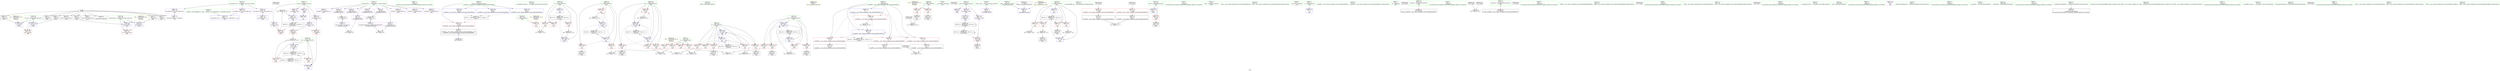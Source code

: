 digraph "SVFG" {
	label="SVFG";

	Node0x560643d50d90 [shape=record,color=grey,label="{NodeID: 0\nNullPtr}"];
	Node0x560643d50d90 -> Node0x560643d6f1f0[style=solid];
	Node0x560643d50d90 -> Node0x560643d6f2f0[style=solid];
	Node0x560643d50d90 -> Node0x560643d6f3c0[style=solid];
	Node0x560643d50d90 -> Node0x560643d6f490[style=solid];
	Node0x560643d50d90 -> Node0x560643d6f560[style=solid];
	Node0x560643d50d90 -> Node0x560643d6f630[style=solid];
	Node0x560643d50d90 -> Node0x560643d6f700[style=solid];
	Node0x560643d50d90 -> Node0x560643d6f7d0[style=solid];
	Node0x560643d50d90 -> Node0x560643d6f8a0[style=solid];
	Node0x560643d50d90 -> Node0x560643d75670[style=solid];
	Node0x560643d9f240 [shape=record,color=black,label="{NodeID: 346\n216 = PHI()\n}"];
	Node0x560643d7cb20 [shape=record,color=grey,label="{NodeID: 263\n196 = Binary(195, 197, )\n}"];
	Node0x560643d7cb20 -> Node0x560643d75ec0[style=solid];
	Node0x560643d76610 [shape=record,color=blue,label="{NodeID: 180\n175\<--281\nehselector.slot\<--\nmain\n}"];
	Node0x560643d76610 -> Node0x560643d74a80[style=dashed];
	Node0x560643d6d860 [shape=record,color=purple,label="{NodeID: 97\n325\<--13\narrayidx54\<--_Z4bacaB5cxx11\nmain\n}"];
	Node0x560643d5d570 [shape=record,color=green,label="{NodeID: 14\n276\<--1\n\<--dummyObj\nCan only get source location for instruction, argument, global var or function.}"];
	Node0x560643d87920 [shape=record,color=black,label="{NodeID: 277\nMR_4V_3 = PHI(MR_4V_5, MR_4V_2, MR_4V_4, )\npts\{97 \}\n}"];
	Node0x560643d87920 -> Node0x560643d6e520[style=dashed];
	Node0x560643d6e450 [shape=record,color=purple,label="{NodeID: 111\n81\<--80\narraydestroy.element\<--arraydestroy.elementPast\n__cxx_global_array_dtor\n}"];
	Node0x560643d6e450 -> Node0x560643d7b680[style=solid];
	Node0x560643d6e450 -> Node0x560643d72810[style=solid];
	Node0x560643d6c950 [shape=record,color=green,label="{NodeID: 28\n67\<--68\n__cxx_global_array_dtor\<--__cxx_global_array_dtor_field_insensitive\n}"];
	Node0x560643d738a0 [shape=record,color=red,label="{NodeID: 125\n212\<--157\n\<--i3\nmain\n}"];
	Node0x560643d738a0 -> Node0x560643d7ce20[style=solid];
	Node0x560643d6d2b0 [shape=record,color=green,label="{NodeID: 42\n161\<--162\nm\<--m_field_insensitive\nmain\n}"];
	Node0x560643d6d2b0 -> Node0x560643d73cb0[style=solid];
	Node0x560643d6d2b0 -> Node0x560643d73d80[style=solid];
	Node0x560643d6d2b0 -> Node0x560643d73e50[style=solid];
	Node0x560643d6d2b0 -> Node0x560643d73f20[style=solid];
	Node0x560643d74400 [shape=record,color=red,label="{NodeID: 139\n258\<--165\n\<--j18\nmain\n}"];
	Node0x560643d74400 -> Node0x560643d701c0[style=solid];
	Node0x560643d6eef0 [shape=record,color=green,label="{NodeID: 56\n342\<--343\nprintf\<--printf_field_insensitive\n}"];
	Node0x560643d90e20 [shape=record,color=yellow,style=double,label="{NodeID: 319\nRETMU(2V_2)\npts\{75 \}\nFun[__cxx_global_array_dtor]}"];
	Node0x560643d74f60 [shape=record,color=red,label="{NodeID: 153\n334\<--179\n\<--j46\nmain\n}"];
	Node0x560643d74f60 -> Node0x560643d7bda0[style=solid];
	Node0x560643d6fb40 [shape=record,color=black,label="{NodeID: 70\n117\<--116\nconv4\<--\n_Z3cekNSt7__cxx1112basic_stringIcSt11char_traitsIcESaIcEEES4_\n}"];
	Node0x560643d75b80 [shape=record,color=blue,label="{NodeID: 167\n96\<--139\nretval\<--\n_Z3cekNSt7__cxx1112basic_stringIcSt11char_traitsIcESaIcEEES4_\n}"];
	Node0x560643d75b80 -> Node0x560643d87920[style=dashed];
	Node0x560643d706a0 [shape=record,color=black,label="{NodeID: 84\n322\<--321\nconv\<--\nmain\n}"];
	Node0x560643d706a0 -> Node0x560643d7c220[style=solid];
	Node0x560643d630c0 [shape=record,color=green,label="{NodeID: 1\n7\<--1\n__dso_handle\<--dummyObj\nGlob }"];
	Node0x560643d9f310 [shape=record,color=black,label="{NodeID: 347\n217 = PHI()\n}"];
	Node0x560643d7cca0 [shape=record,color=grey,label="{NodeID: 264\n222 = cmp(220, 221, )\n}"];
	Node0x560643d766e0 [shape=record,color=blue,label="{NodeID: 181\n173\<--285\nexn.slot\<--\nmain\n}"];
	Node0x560643d766e0 -> Node0x560643d749b0[style=dashed];
	Node0x560643d6d930 [shape=record,color=purple,label="{NodeID: 98\n235\<--16\n\<--aktif\nmain\n}"];
	Node0x560643d5d640 [shape=record,color=green,label="{NodeID: 15\n4\<--6\n_ZStL8__ioinit\<--_ZStL8__ioinit_field_insensitive\nGlob }"];
	Node0x560643d5d640 -> Node0x560643d70910[style=solid];
	Node0x560643d87e20 [shape=record,color=black,label="{NodeID: 278\nMR_6V_2 = PHI(MR_6V_4, MR_6V_1, MR_6V_4, )\npts\{99 \}\n}"];
	Node0x560643d6e520 [shape=record,color=red,label="{NodeID: 112\n141\<--96\n\<--retval\n_Z3cekNSt7__cxx1112basic_stringIcSt11char_traitsIcESaIcEEES4_\n}"];
	Node0x560643d6e520 -> Node0x560643d6fe80[style=solid];
	Node0x560643d6c9e0 [shape=record,color=green,label="{NodeID: 29\n74\<--75\n.addr\<--.addr_field_insensitive\n__cxx_global_array_dtor\n}"];
	Node0x560643d6c9e0 -> Node0x560643d75770[style=solid];
	Node0x560643d8c420 [shape=record,color=black,label="{NodeID: 292\nMR_10V_3 = PHI(MR_10V_4, MR_10V_2, )\npts\{154 \}\n}"];
	Node0x560643d8c420 -> Node0x560643d73490[style=dashed];
	Node0x560643d8c420 -> Node0x560643d73560[style=dashed];
	Node0x560643d8c420 -> Node0x560643d73630[style=dashed];
	Node0x560643d8c420 -> Node0x560643d73700[style=dashed];
	Node0x560643d8c420 -> Node0x560643d75f90[style=dashed];
	Node0x560643d73970 [shape=record,color=red,label="{NodeID: 126\n338\<--157\n\<--i3\nmain\n}"];
	Node0x560643d6d380 [shape=record,color=green,label="{NodeID: 43\n163\<--164\nj\<--j_field_insensitive\nmain\n}"];
	Node0x560643d6d380 -> Node0x560643d73ff0[style=solid];
	Node0x560643d6d380 -> Node0x560643d740c0[style=solid];
	Node0x560643d6d380 -> Node0x560643d74190[style=solid];
	Node0x560643d6d380 -> Node0x560643d76130[style=solid];
	Node0x560643d6d380 -> Node0x560643d76200[style=solid];
	Node0x560643d902c0 [shape=record,color=yellow,style=double,label="{NodeID: 306\n12V_1 = ENCHI(MR_12V_0)\npts\{156 \}\nFun[main]}"];
	Node0x560643d902c0 -> Node0x560643d737d0[style=dashed];
	Node0x560643d744d0 [shape=record,color=red,label="{NodeID: 140\n299\<--165\n\<--j18\nmain\n}"];
	Node0x560643d744d0 -> Node0x560643d7c3a0[style=solid];
	Node0x560643d6eff0 [shape=record,color=green,label="{NodeID: 57\n370\<--371\n__gxx_personality_v0\<--__gxx_personality_v0_field_insensitive\n}"];
	Node0x560643d75030 [shape=record,color=red,label="{NodeID: 154\n195\<--194\n\<--arrayidx\nmain\n}"];
	Node0x560643d75030 -> Node0x560643d7cb20[style=solid];
	Node0x560643d6fc10 [shape=record,color=black,label="{NodeID: 71\n122\<--121\nconv6\<--\n_Z3cekNSt7__cxx1112basic_stringIcSt11char_traitsIcESaIcEEES4_\n}"];
	Node0x560643d6fc10 -> Node0x560643d72690[style=solid];
	Node0x560643d7b0e0 [shape=record,color=black,label="{NodeID: 251\n57 = PHI(55, 58, )\n}"];
	Node0x560643d7b0e0 -> Node0x560643d6e380[style=solid];
	Node0x560643d75c50 [shape=record,color=blue,label="{NodeID: 168\n151\<--11\nretval\<--\nmain\n}"];
	Node0x560643d75c50 -> Node0x560643d733c0[style=dashed];
	Node0x560643d70770 [shape=record,color=black,label="{NodeID: 85\n324\<--323\nidxprom53\<--\nmain\n}"];
	Node0x560643d4fdc0 [shape=record,color=green,label="{NodeID: 2\n11\<--1\n\<--dummyObj\nCan only get source location for instruction, argument, global var or function.}"];
	Node0x560643d9f3e0 [shape=record,color=black,label="{NodeID: 348\n268 = PHI(93, )\n}"];
	Node0x560643d7ce20 [shape=record,color=grey,label="{NodeID: 265\n214 = cmp(212, 213, )\n}"];
	Node0x560643d767b0 [shape=record,color=blue,label="{NodeID: 182\n175\<--287\nehselector.slot\<--\nmain\n}"];
	Node0x560643d767b0 -> Node0x560643d74a80[style=dashed];
	Node0x560643d6da00 [shape=record,color=purple,label="{NodeID: 99\n274\<--16\narrayidx36\<--aktif\nmain\n}"];
	Node0x560643d6da00 -> Node0x560643d76470[style=solid];
	Node0x560643d61f40 [shape=record,color=green,label="{NodeID: 16\n8\<--9\nnyak\<--nyak_field_insensitive\nGlob }"];
	Node0x560643d6e5f0 [shape=record,color=red,label="{NodeID: 113\n111\<--98\n\<--i\n_Z3cekNSt7__cxx1112basic_stringIcSt11char_traitsIcESaIcEEES4_\n}"];
	Node0x560643d6e5f0 -> Node0x560643d6fa70[style=solid];
	Node0x560643d6ca70 [shape=record,color=green,label="{NodeID: 30\n83\<--84\n_ZNSt7__cxx1112basic_stringIcSt11char_traitsIcESaIcEED1Ev\<--_ZNSt7__cxx1112basic_stringIcSt11char_traitsIcESaIcEED1Ev_field_insensitive\n}"];
	Node0x560643d8c920 [shape=record,color=black,label="{NodeID: 293\nMR_36V_3 = PHI(MR_36V_4, MR_36V_2, )\npts\{210000 \}\n}"];
	Node0x560643d8c920 -> Node0x560643d75030[style=dashed];
	Node0x560643d8c920 -> Node0x560643d75100[style=dashed];
	Node0x560643d8c920 -> Node0x560643d752a0[style=dashed];
	Node0x560643d8c920 -> Node0x560643d75ec0[style=dashed];
	Node0x560643d73a40 [shape=record,color=red,label="{NodeID: 127\n345\<--157\n\<--i3\nmain\n}"];
	Node0x560643d73a40 -> Node0x560643d7c520[style=solid];
	Node0x560643d6d450 [shape=record,color=green,label="{NodeID: 44\n165\<--166\nj18\<--j18_field_insensitive\nmain\n}"];
	Node0x560643d6d450 -> Node0x560643d74260[style=solid];
	Node0x560643d6d450 -> Node0x560643d74330[style=solid];
	Node0x560643d6d450 -> Node0x560643d74400[style=solid];
	Node0x560643d6d450 -> Node0x560643d744d0[style=solid];
	Node0x560643d6d450 -> Node0x560643d762d0[style=solid];
	Node0x560643d6d450 -> Node0x560643d76950[style=solid];
	Node0x560643d745a0 [shape=record,color=red,label="{NodeID: 141\n249\<--167\n\<--k\nmain\n}"];
	Node0x560643d745a0 -> Node0x560643d72390[style=solid];
	Node0x560643d6f0f0 [shape=record,color=green,label="{NodeID: 58\n27\<--377\n_GLOBAL__sub_I_AlphaRazra_0_1.cpp\<--_GLOBAL__sub_I_AlphaRazra_0_1.cpp_field_insensitive\n}"];
	Node0x560643d6f0f0 -> Node0x560643d75570[style=solid];
	Node0x560643d75100 [shape=record,color=red,label="{NodeID: 155\n306\<--305\n\<--arrayidx45\nmain\n}"];
	Node0x560643d75100 -> Node0x560643d76a20[style=solid];
	Node0x560643d6fce0 [shape=record,color=black,label="{NodeID: 72\n124\<--123\nconv7\<--\n_Z3cekNSt7__cxx1112basic_stringIcSt11char_traitsIcESaIcEEES4_\n}"];
	Node0x560643d7b680 [shape=record,color=black,label="{NodeID: 252\n80 = PHI(78, 81, )\n}"];
	Node0x560643d7b680 -> Node0x560643d6e450[style=solid];
	Node0x560643d75d20 [shape=record,color=blue,label="{NodeID: 169\n182\<--184\n\<--\nmain\n}"];
	Node0x560643d75d20 -> Node0x560643d8c920[style=dashed];
	Node0x560643d70840 [shape=record,color=black,label="{NodeID: 86\n150\<--349\nmain_ret\<--\nmain\n}"];
	Node0x560643d62d30 [shape=record,color=green,label="{NodeID: 3\n22\<--1\n_ZSt3cin\<--dummyObj\nGlob }"];
	Node0x560643d9f510 [shape=record,color=black,label="{NodeID: 349\n326 = PHI()\n}"];
	Node0x560643d9f510 -> Node0x560643d7c220[style=solid];
	Node0x560643d7cfa0 [shape=record,color=grey,label="{NodeID: 266\n114 = cmp(112, 113, )\n}"];
	Node0x560643d76880 [shape=record,color=blue,label="{NodeID: 183\n167\<--295\nk\<--inc39\nmain\n}"];
	Node0x560643d76880 -> Node0x560643d745a0[style=dashed];
	Node0x560643d76880 -> Node0x560643d74670[style=dashed];
	Node0x560643d76880 -> Node0x560643d74740[style=dashed];
	Node0x560643d76880 -> Node0x560643d74810[style=dashed];
	Node0x560643d76880 -> Node0x560643d748e0[style=dashed];
	Node0x560643d76880 -> Node0x560643d763a0[style=dashed];
	Node0x560643d76880 -> Node0x560643d76880[style=dashed];
	Node0x560643d76880 -> Node0x560643d89720[style=dashed];
	Node0x560643d6dad0 [shape=record,color=purple,label="{NodeID: 100\n316\<--16\narrayidx51\<--aktif\nmain\n}"];
	Node0x560643d6dad0 -> Node0x560643d751d0[style=solid];
	Node0x560643d62010 [shape=record,color=green,label="{NodeID: 17\n10\<--12\nt\<--t_field_insensitive\nGlob }"];
	Node0x560643d62010 -> Node0x560643d75370[style=solid];
	Node0x560643d88820 [shape=record,color=black,label="{NodeID: 280\nMR_14V_3 = PHI(MR_14V_4, MR_14V_2, )\npts\{158 \}\n}"];
	Node0x560643d88820 -> Node0x560643d738a0[style=dashed];
	Node0x560643d88820 -> Node0x560643d73970[style=dashed];
	Node0x560643d88820 -> Node0x560643d73a40[style=dashed];
	Node0x560643d88820 -> Node0x560643d76d60[style=dashed];
	Node0x560643d6e6c0 [shape=record,color=red,label="{NodeID: 114\n116\<--98\n\<--i\n_Z3cekNSt7__cxx1112basic_stringIcSt11char_traitsIcESaIcEEES4_\n}"];
	Node0x560643d6e6c0 -> Node0x560643d6fb40[style=solid];
	Node0x560643d6cb00 [shape=record,color=green,label="{NodeID: 31\n91\<--92\n_Z3cekNSt7__cxx1112basic_stringIcSt11char_traitsIcESaIcEEES4_\<--_Z3cekNSt7__cxx1112basic_stringIcSt11char_traitsIcESaIcEEES4__field_insensitive\n}"];
	Node0x560643d73b10 [shape=record,color=red,label="{NodeID: 128\n303\<--159\n\<--n\nmain\n}"];
	Node0x560643d73b10 -> Node0x560643d70430[style=solid];
	Node0x560643d6d520 [shape=record,color=green,label="{NodeID: 45\n167\<--168\nk\<--k_field_insensitive\nmain\n}"];
	Node0x560643d6d520 -> Node0x560643d745a0[style=solid];
	Node0x560643d6d520 -> Node0x560643d74670[style=solid];
	Node0x560643d6d520 -> Node0x560643d74740[style=solid];
	Node0x560643d6d520 -> Node0x560643d74810[style=solid];
	Node0x560643d6d520 -> Node0x560643d748e0[style=solid];
	Node0x560643d6d520 -> Node0x560643d763a0[style=solid];
	Node0x560643d6d520 -> Node0x560643d76880[style=solid];
	Node0x560643d90480 [shape=record,color=yellow,style=double,label="{NodeID: 308\n16V_1 = ENCHI(MR_16V_0)\npts\{160 \}\nFun[main]}"];
	Node0x560643d90480 -> Node0x560643d73b10[style=dashed];
	Node0x560643d90480 -> Node0x560643d73be0[style=dashed];
	Node0x560643d74670 [shape=record,color=red,label="{NodeID: 142\n253\<--167\n\<--k\nmain\n}"];
	Node0x560643d74670 -> Node0x560643d72b10[style=solid];
	Node0x560643d6f1f0 [shape=record,color=black,label="{NodeID: 59\n2\<--3\ndummyVal\<--dummyVal\n}"];
	Node0x560643d751d0 [shape=record,color=red,label="{NodeID: 156\n317\<--316\n\<--arrayidx51\nmain\n}"];
	Node0x560643d751d0 -> Node0x560643d705d0[style=solid];
	Node0x560643d6fdb0 [shape=record,color=black,label="{NodeID: 73\n127\<--126\nconv9\<--\n_Z3cekNSt7__cxx1112basic_stringIcSt11char_traitsIcESaIcEEES4_\n}"];
	Node0x560643d6fdb0 -> Node0x560643d72690[style=solid];
	Node0x560643d7bc20 [shape=record,color=grey,label="{NodeID: 253\n232 = Binary(231, 135, )\n}"];
	Node0x560643d7bc20 -> Node0x560643d76200[style=solid];
	Node0x560643d75df0 [shape=record,color=blue,label="{NodeID: 170\n153\<--135\ni\<--\nmain\n}"];
	Node0x560643d75df0 -> Node0x560643d8c420[style=dashed];
	Node0x560643d70910 [shape=record,color=purple,label="{NodeID: 87\n36\<--4\n\<--_ZStL8__ioinit\n__cxx_global_var_init\n}"];
	Node0x560643d601d0 [shape=record,color=green,label="{NodeID: 4\n23\<--1\n.str\<--dummyObj\nGlob }"];
	Node0x560643d9f610 [shape=record,color=black,label="{NodeID: 350\n341 = PHI()\n}"];
	Node0x560643d7d120 [shape=record,color=grey,label="{NodeID: 267\n245 = cmp(243, 244, )\n}"];
	Node0x560643d76950 [shape=record,color=blue,label="{NodeID: 184\n165\<--300\nj18\<--inc42\nmain\n}"];
	Node0x560643d76950 -> Node0x560643d74260[style=dashed];
	Node0x560643d76950 -> Node0x560643d74330[style=dashed];
	Node0x560643d76950 -> Node0x560643d74400[style=dashed];
	Node0x560643d76950 -> Node0x560643d744d0[style=dashed];
	Node0x560643d76950 -> Node0x560643d76950[style=dashed];
	Node0x560643d76950 -> Node0x560643d89220[style=dashed];
	Node0x560643d6dba0 [shape=record,color=purple,label="{NodeID: 101\n182\<--19\n\<--pang\nmain\n}"];
	Node0x560643d6dba0 -> Node0x560643d75d20[style=solid];
	Node0x560643d620e0 [shape=record,color=green,label="{NodeID: 18\n13\<--15\n_Z4bacaB5cxx11\<--_Z4bacaB5cxx11_field_insensitive\nGlob }"];
	Node0x560643d620e0 -> Node0x560643d709e0[style=solid];
	Node0x560643d620e0 -> Node0x560643d70ab0[style=solid];
	Node0x560643d620e0 -> Node0x560643d70b80[style=solid];
	Node0x560643d620e0 -> Node0x560643d70c50[style=solid];
	Node0x560643d620e0 -> Node0x560643d70d20[style=solid];
	Node0x560643d620e0 -> Node0x560643d70df0[style=solid];
	Node0x560643d620e0 -> Node0x560643d70ec0[style=solid];
	Node0x560643d620e0 -> Node0x560643d70f90[style=solid];
	Node0x560643d620e0 -> Node0x560643d6d790[style=solid];
	Node0x560643d620e0 -> Node0x560643d6d860[style=solid];
	Node0x560643d88d20 [shape=record,color=black,label="{NodeID: 281\nMR_20V_2 = PHI(MR_20V_4, MR_20V_1, )\npts\{164 \}\n}"];
	Node0x560643d88d20 -> Node0x560643d76130[style=dashed];
	Node0x560643d73080 [shape=record,color=red,label="{NodeID: 115\n123\<--98\n\<--i\n_Z3cekNSt7__cxx1112basic_stringIcSt11char_traitsIcESaIcEEES4_\n}"];
	Node0x560643d73080 -> Node0x560643d6fce0[style=solid];
	Node0x560643d6cb90 [shape=record,color=green,label="{NodeID: 32\n96\<--97\nretval\<--retval_field_insensitive\n_Z3cekNSt7__cxx1112basic_stringIcSt11char_traitsIcESaIcEEES4_\n}"];
	Node0x560643d6cb90 -> Node0x560643d6e520[style=solid];
	Node0x560643d6cb90 -> Node0x560643d75840[style=solid];
	Node0x560643d6cb90 -> Node0x560643d759e0[style=solid];
	Node0x560643d6cb90 -> Node0x560643d75b80[style=solid];
	Node0x560643d73be0 [shape=record,color=red,label="{NodeID: 129\n321\<--159\n\<--n\nmain\n}"];
	Node0x560643d73be0 -> Node0x560643d706a0[style=solid];
	Node0x560643d6d5f0 [shape=record,color=green,label="{NodeID: 46\n169\<--170\nagg.tmp\<--agg.tmp_field_insensitive\nmain\n|{<s0>18}}"];
	Node0x560643d6d5f0:s0 -> Node0x560643d9f810[style=solid,color=red];
	Node0x560643d90560 [shape=record,color=yellow,style=double,label="{NodeID: 309\n18V_1 = ENCHI(MR_18V_0)\npts\{162 \}\nFun[main]}"];
	Node0x560643d90560 -> Node0x560643d73cb0[style=dashed];
	Node0x560643d90560 -> Node0x560643d73d80[style=dashed];
	Node0x560643d90560 -> Node0x560643d73e50[style=dashed];
	Node0x560643d90560 -> Node0x560643d73f20[style=dashed];
	Node0x560643d74740 [shape=record,color=red,label="{NodeID: 143\n264\<--167\n\<--k\nmain\n}"];
	Node0x560643d74740 -> Node0x560643d70290[style=solid];
	Node0x560643d6f2f0 [shape=record,color=black,label="{NodeID: 60\n278\<--3\n\<--dummyVal\nmain\n}"];
	Node0x560643d752a0 [shape=record,color=red,label="{NodeID: 157\n329\<--328\n\<--arrayidx57\nmain\n}"];
	Node0x560643d752a0 -> Node0x560643d7bf20[style=solid];
	Node0x560643d6fe80 [shape=record,color=black,label="{NodeID: 74\n93\<--141\n_Z3cekNSt7__cxx1112basic_stringIcSt11char_traitsIcESaIcEEES4__ret\<--\n_Z3cekNSt7__cxx1112basic_stringIcSt11char_traitsIcESaIcEEES4_\n|{<s0>18}}"];
	Node0x560643d6fe80:s0 -> Node0x560643d9f3e0[style=solid,color=blue];
	Node0x560643d9d2c0 [shape=record,color=black,label="{NodeID: 337\n118 = PHI()\n}"];
	Node0x560643d9d2c0 -> Node0x560643d73220[style=solid];
	Node0x560643d7bda0 [shape=record,color=grey,label="{NodeID: 254\n335 = Binary(334, 135, )\n}"];
	Node0x560643d7bda0 -> Node0x560643d76c90[style=solid];
	Node0x560643d75ec0 [shape=record,color=blue,label="{NodeID: 171\n200\<--196\narrayidx2\<--mul\nmain\n}"];
	Node0x560643d75ec0 -> Node0x560643d8c920[style=dashed];
	Node0x560643d709e0 [shape=record,color=purple,label="{NodeID: 88\n55\<--13\n\<--_Z4bacaB5cxx11\n__cxx_global_var_init.1\n}"];
	Node0x560643d709e0 -> Node0x560643d7b0e0[style=solid];
	Node0x560643d619e0 [shape=record,color=green,label="{NodeID: 5\n26\<--1\n\<--dummyObj\nCan only get source location for instruction, argument, global var or function.}"];
	Node0x560643d9f6e0 [shape=record,color=black,label="{NodeID: 351\n73 = PHI()\n0th arg __cxx_global_array_dtor }"];
	Node0x560643d9f6e0 -> Node0x560643d75770[style=solid];
	Node0x560643d72090 [shape=record,color=grey,label="{NodeID: 268\n104 = cmp(100, 103, )\n}"];
	Node0x560643d76a20 [shape=record,color=blue,label="{NodeID: 185\n177\<--306\njaw\<--\nmain\n}"];
	Node0x560643d76a20 -> Node0x560643d8ab20[style=dashed];
	Node0x560643d6dc70 [shape=record,color=purple,label="{NodeID: 102\n194\<--19\narrayidx\<--pang\nmain\n}"];
	Node0x560643d6dc70 -> Node0x560643d75030[style=solid];
	Node0x560643d621b0 [shape=record,color=green,label="{NodeID: 19\n16\<--18\naktif\<--aktif_field_insensitive\nGlob }"];
	Node0x560643d621b0 -> Node0x560643d6d930[style=solid];
	Node0x560643d621b0 -> Node0x560643d6da00[style=solid];
	Node0x560643d621b0 -> Node0x560643d6dad0[style=solid];
	Node0x560643d89220 [shape=record,color=black,label="{NodeID: 282\nMR_22V_2 = PHI(MR_22V_4, MR_22V_1, )\npts\{166 \}\n}"];
	Node0x560643d89220 -> Node0x560643d762d0[style=dashed];
	Node0x560643d73150 [shape=record,color=red,label="{NodeID: 116\n133\<--98\n\<--i\n_Z3cekNSt7__cxx1112basic_stringIcSt11char_traitsIcESaIcEEES4_\n}"];
	Node0x560643d73150 -> Node0x560643d7c820[style=solid];
	Node0x560643d6cc20 [shape=record,color=green,label="{NodeID: 33\n98\<--99\ni\<--i_field_insensitive\n_Z3cekNSt7__cxx1112basic_stringIcSt11char_traitsIcESaIcEEES4_\n}"];
	Node0x560643d6cc20 -> Node0x560643d6e5f0[style=solid];
	Node0x560643d6cc20 -> Node0x560643d6e6c0[style=solid];
	Node0x560643d6cc20 -> Node0x560643d73080[style=solid];
	Node0x560643d6cc20 -> Node0x560643d73150[style=solid];
	Node0x560643d6cc20 -> Node0x560643d75910[style=solid];
	Node0x560643d6cc20 -> Node0x560643d75ab0[style=solid];
	Node0x560643d73cb0 [shape=record,color=red,label="{NodeID: 130\n221\<--161\n\<--m\nmain\n}"];
	Node0x560643d73cb0 -> Node0x560643d7cca0[style=solid];
	Node0x560643d6d6c0 [shape=record,color=green,label="{NodeID: 47\n171\<--172\nagg.tmp28\<--agg.tmp28_field_insensitive\nmain\n|{<s0>18}}"];
	Node0x560643d6d6c0:s0 -> Node0x560643d9fac0[style=solid,color=red];
	Node0x560643d74810 [shape=record,color=red,label="{NodeID: 144\n272\<--167\n\<--k\nmain\n}"];
	Node0x560643d74810 -> Node0x560643d70360[style=solid];
	Node0x560643d6f3c0 [shape=record,color=black,label="{NodeID: 61\n279\<--3\n\<--dummyVal\nmain\n}"];
	Node0x560643d6f3c0 -> Node0x560643d76540[style=solid];
	Node0x560643d75370 [shape=record,color=blue,label="{NodeID: 158\n10\<--11\nt\<--\nGlob }"];
	Node0x560643d6ff50 [shape=record,color=black,label="{NodeID: 75\n193\<--192\nidxprom\<--sub\nmain\n}"];
	Node0x560643d9e930 [shape=record,color=black,label="{NodeID: 338\n37 = PHI()\n}"];
	Node0x560643d7bf20 [shape=record,color=grey,label="{NodeID: 255\n330 = Binary(320, 329, )\n}"];
	Node0x560643d7bf20 -> Node0x560643d76bc0[style=solid];
	Node0x560643d75f90 [shape=record,color=blue,label="{NodeID: 172\n153\<--204\ni\<--inc\nmain\n}"];
	Node0x560643d75f90 -> Node0x560643d8c420[style=dashed];
	Node0x560643d70ab0 [shape=record,color=purple,label="{NodeID: 89\n62\<--13\n\<--_Z4bacaB5cxx11\n__cxx_global_var_init.1\n}"];
	Node0x560643d62b50 [shape=record,color=green,label="{NodeID: 6\n107\<--1\n\<--dummyObj\nCan only get source location for instruction, argument, global var or function.}"];
	Node0x560643d9f810 [shape=record,color=black,label="{NodeID: 352\n94 = PHI(169, )\n0th arg _Z3cekNSt7__cxx1112basic_stringIcSt11char_traitsIcESaIcEEES4_ }"];
	Node0x560643d72210 [shape=record,color=grey,label="{NodeID: 269\n188 = cmp(187, 189, )\n}"];
	Node0x560643d76af0 [shape=record,color=blue,label="{NodeID: 186\n179\<--135\nj46\<--\nmain\n}"];
	Node0x560643d76af0 -> Node0x560643d74cf0[style=dashed];
	Node0x560643d76af0 -> Node0x560643d74dc0[style=dashed];
	Node0x560643d76af0 -> Node0x560643d74e90[style=dashed];
	Node0x560643d76af0 -> Node0x560643d74f60[style=dashed];
	Node0x560643d76af0 -> Node0x560643d76c90[style=dashed];
	Node0x560643d76af0 -> Node0x560643d8a120[style=dashed];
	Node0x560643d6dd40 [shape=record,color=purple,label="{NodeID: 103\n200\<--19\narrayidx2\<--pang\nmain\n}"];
	Node0x560643d6dd40 -> Node0x560643d75ec0[style=solid];
	Node0x560643d5e080 [shape=record,color=green,label="{NodeID: 20\n19\<--21\npang\<--pang_field_insensitive\nGlob }"];
	Node0x560643d5e080 -> Node0x560643d6dba0[style=solid];
	Node0x560643d5e080 -> Node0x560643d6dc70[style=solid];
	Node0x560643d5e080 -> Node0x560643d6dd40[style=solid];
	Node0x560643d5e080 -> Node0x560643d6de10[style=solid];
	Node0x560643d5e080 -> Node0x560643d6dee0[style=solid];
	Node0x560643d89720 [shape=record,color=black,label="{NodeID: 283\nMR_24V_2 = PHI(MR_24V_3, MR_24V_1, )\npts\{168 \}\n}"];
	Node0x560643d89720 -> Node0x560643d763a0[style=dashed];
	Node0x560643d89720 -> Node0x560643d89720[style=dashed];
	Node0x560643d73220 [shape=record,color=red,label="{NodeID: 117\n121\<--118\n\<--call5\n_Z3cekNSt7__cxx1112basic_stringIcSt11char_traitsIcESaIcEEES4_\n}"];
	Node0x560643d73220 -> Node0x560643d6fc10[style=solid];
	Node0x560643d6ccb0 [shape=record,color=green,label="{NodeID: 34\n101\<--102\n_ZNKSt7__cxx1112basic_stringIcSt11char_traitsIcESaIcEE6lengthEv\<--_ZNKSt7__cxx1112basic_stringIcSt11char_traitsIcESaIcEE6lengthEv_field_insensitive\n}"];
	Node0x560643d73d80 [shape=record,color=red,label="{NodeID: 131\n244\<--161\n\<--m\nmain\n}"];
	Node0x560643d73d80 -> Node0x560643d7d120[style=solid];
	Node0x560643d6e7b0 [shape=record,color=green,label="{NodeID: 48\n173\<--174\nexn.slot\<--exn.slot_field_insensitive\nmain\n}"];
	Node0x560643d6e7b0 -> Node0x560643d749b0[style=solid];
	Node0x560643d6e7b0 -> Node0x560643d76540[style=solid];
	Node0x560643d6e7b0 -> Node0x560643d766e0[style=solid];
	Node0x560643d748e0 [shape=record,color=red,label="{NodeID: 145\n294\<--167\n\<--k\nmain\n}"];
	Node0x560643d748e0 -> Node0x560643d7c0a0[style=solid];
	Node0x560643d6f490 [shape=record,color=black,label="{NodeID: 62\n281\<--3\n\<--dummyVal\nmain\n}"];
	Node0x560643d6f490 -> Node0x560643d76610[style=solid];
	Node0x560643d75470 [shape=record,color=blue,label="{NodeID: 159\n382\<--26\nllvm.global_ctors_0\<--\nGlob }"];
	Node0x560643d70020 [shape=record,color=black,label="{NodeID: 76\n199\<--198\nidxprom1\<--\nmain\n}"];
	Node0x560643d9ea00 [shape=record,color=black,label="{NodeID: 339\n227 = PHI()\n}"];
	Node0x560643d7c0a0 [shape=record,color=grey,label="{NodeID: 256\n295 = Binary(294, 135, )\n}"];
	Node0x560643d7c0a0 -> Node0x560643d76880[style=solid];
	Node0x560643d76060 [shape=record,color=blue,label="{NodeID: 173\n157\<--135\ni3\<--\nmain\n}"];
	Node0x560643d76060 -> Node0x560643d88820[style=dashed];
	Node0x560643d70b80 [shape=record,color=purple,label="{NodeID: 90\n63\<--13\n\<--_Z4bacaB5cxx11\n__cxx_global_var_init.1\n}"];
	Node0x560643d70b80 -> Node0x560643d72990[style=solid];
	Node0x560643d62be0 [shape=record,color=green,label="{NodeID: 7\n135\<--1\n\<--dummyObj\nCan only get source location for instruction, argument, global var or function.}"];
	Node0x560643d9fac0 [shape=record,color=black,label="{NodeID: 353\n95 = PHI(171, )\n1st arg _Z3cekNSt7__cxx1112basic_stringIcSt11char_traitsIcESaIcEEES4_ }"];
	Node0x560643d72390 [shape=record,color=grey,label="{NodeID: 270\n251 = cmp(249, 250, )\n}"];
	Node0x560643d76bc0 [shape=record,color=blue,label="{NodeID: 187\n177\<--330\njaw\<--sub58\nmain\n}"];
	Node0x560643d76bc0 -> Node0x560643d8ab20[style=dashed];
	Node0x560643d6de10 [shape=record,color=purple,label="{NodeID: 104\n305\<--19\narrayidx45\<--pang\nmain\n}"];
	Node0x560643d6de10 -> Node0x560643d75100[style=solid];
	Node0x560643d5e150 [shape=record,color=green,label="{NodeID: 21\n25\<--29\nllvm.global_ctors\<--llvm.global_ctors_field_insensitive\nGlob }"];
	Node0x560643d5e150 -> Node0x560643d6e080[style=solid];
	Node0x560643d5e150 -> Node0x560643d6e180[style=solid];
	Node0x560643d5e150 -> Node0x560643d6e280[style=solid];
	Node0x560643d89c20 [shape=record,color=black,label="{NodeID: 284\nMR_30V_2 = PHI(MR_30V_4, MR_30V_1, )\npts\{178 \}\n}"];
	Node0x560643d89c20 -> Node0x560643d76a20[style=dashed];
	Node0x560643d732f0 [shape=record,color=red,label="{NodeID: 118\n126\<--125\n\<--call8\n_Z3cekNSt7__cxx1112basic_stringIcSt11char_traitsIcESaIcEEES4_\n}"];
	Node0x560643d732f0 -> Node0x560643d6fdb0[style=solid];
	Node0x560643d6cd40 [shape=record,color=green,label="{NodeID: 35\n119\<--120\n_ZNSt7__cxx1112basic_stringIcSt11char_traitsIcESaIcEEixEm\<--_ZNSt7__cxx1112basic_stringIcSt11char_traitsIcESaIcEEixEm_field_insensitive\n}"];
	Node0x560643d73e50 [shape=record,color=red,label="{NodeID: 132\n250\<--161\n\<--m\nmain\n}"];
	Node0x560643d73e50 -> Node0x560643d72390[style=solid];
	Node0x560643d6e880 [shape=record,color=green,label="{NodeID: 49\n175\<--176\nehselector.slot\<--ehselector.slot_field_insensitive\nmain\n}"];
	Node0x560643d6e880 -> Node0x560643d74a80[style=solid];
	Node0x560643d6e880 -> Node0x560643d76610[style=solid];
	Node0x560643d6e880 -> Node0x560643d767b0[style=solid];
	Node0x560643d749b0 [shape=record,color=red,label="{NodeID: 146\n351\<--173\nexn\<--exn.slot\nmain\n}"];
	Node0x560643d6f560 [shape=record,color=black,label="{NodeID: 63\n284\<--3\n\<--dummyVal\nmain\n}"];
	Node0x560643d75570 [shape=record,color=blue,label="{NodeID: 160\n383\<--27\nllvm.global_ctors_1\<--_GLOBAL__sub_I_AlphaRazra_0_1.cpp\nGlob }"];
	Node0x560643d700f0 [shape=record,color=black,label="{NodeID: 77\n225\<--224\nidxprom12\<--\nmain\n}"];
	Node0x560643d9ead0 [shape=record,color=black,label="{NodeID: 340\n66 = PHI()\n}"];
	Node0x560643d7c220 [shape=record,color=grey,label="{NodeID: 257\n327 = Binary(322, 326, )\n}"];
	Node0x560643d76130 [shape=record,color=blue,label="{NodeID: 174\n163\<--135\nj\<--\nmain\n}"];
	Node0x560643d76130 -> Node0x560643d73ff0[style=dashed];
	Node0x560643d76130 -> Node0x560643d740c0[style=dashed];
	Node0x560643d76130 -> Node0x560643d74190[style=dashed];
	Node0x560643d76130 -> Node0x560643d76200[style=dashed];
	Node0x560643d76130 -> Node0x560643d88d20[style=dashed];
	Node0x560643d70c50 [shape=record,color=purple,label="{NodeID: 91\n77\<--13\n\<--_Z4bacaB5cxx11\n__cxx_global_array_dtor\n}"];
	Node0x560643d5d320 [shape=record,color=green,label="{NodeID: 8\n139\<--1\n\<--dummyObj\nCan only get source location for instruction, argument, global var or function.}"];
	Node0x560643d72510 [shape=record,color=grey,label="{NodeID: 271\n312 = cmp(310, 311, )\n}"];
	Node0x560643d76c90 [shape=record,color=blue,label="{NodeID: 188\n179\<--335\nj46\<--inc61\nmain\n}"];
	Node0x560643d76c90 -> Node0x560643d74cf0[style=dashed];
	Node0x560643d76c90 -> Node0x560643d74dc0[style=dashed];
	Node0x560643d76c90 -> Node0x560643d74e90[style=dashed];
	Node0x560643d76c90 -> Node0x560643d74f60[style=dashed];
	Node0x560643d76c90 -> Node0x560643d76c90[style=dashed];
	Node0x560643d76c90 -> Node0x560643d8a120[style=dashed];
	Node0x560643d6dee0 [shape=record,color=purple,label="{NodeID: 105\n328\<--19\narrayidx57\<--pang\nmain\n}"];
	Node0x560643d6dee0 -> Node0x560643d752a0[style=solid];
	Node0x560643d5e220 [shape=record,color=green,label="{NodeID: 22\n30\<--31\n__cxx_global_var_init\<--__cxx_global_var_init_field_insensitive\n}"];
	Node0x560643d8a120 [shape=record,color=black,label="{NodeID: 285\nMR_32V_2 = PHI(MR_32V_4, MR_32V_1, )\npts\{180 \}\n}"];
	Node0x560643d8a120 -> Node0x560643d76af0[style=dashed];
	Node0x560643d733c0 [shape=record,color=red,label="{NodeID: 119\n349\<--151\n\<--retval\nmain\n}"];
	Node0x560643d733c0 -> Node0x560643d70840[style=solid];
	Node0x560643d6cdd0 [shape=record,color=green,label="{NodeID: 36\n148\<--149\nmain\<--main_field_insensitive\n}"];
	Node0x560643d73f20 [shape=record,color=red,label="{NodeID: 133\n311\<--161\n\<--m\nmain\n}"];
	Node0x560643d73f20 -> Node0x560643d72510[style=solid];
	Node0x560643d6e950 [shape=record,color=green,label="{NodeID: 50\n177\<--178\njaw\<--jaw_field_insensitive\nmain\n}"];
	Node0x560643d6e950 -> Node0x560643d74b50[style=solid];
	Node0x560643d6e950 -> Node0x560643d74c20[style=solid];
	Node0x560643d6e950 -> Node0x560643d76a20[style=solid];
	Node0x560643d6e950 -> Node0x560643d76bc0[style=solid];
	Node0x560643d908e0 [shape=record,color=yellow,style=double,label="{NodeID: 313\n26V_1 = ENCHI(MR_26V_0)\npts\{174 \}\nFun[main]}"];
	Node0x560643d908e0 -> Node0x560643d76540[style=dashed];
	Node0x560643d908e0 -> Node0x560643d766e0[style=dashed];
	Node0x560643d74a80 [shape=record,color=red,label="{NodeID: 147\n352\<--175\nsel\<--ehselector.slot\nmain\n}"];
	Node0x560643d6f630 [shape=record,color=black,label="{NodeID: 64\n285\<--3\n\<--dummyVal\nmain\n}"];
	Node0x560643d6f630 -> Node0x560643d766e0[style=solid];
	Node0x560643d75670 [shape=record,color=blue, style = dotted,label="{NodeID: 161\n384\<--3\nllvm.global_ctors_2\<--dummyVal\nGlob }"];
	Node0x560643d701c0 [shape=record,color=black,label="{NodeID: 78\n259\<--258\nidxprom26\<--\nmain\n}"];
	Node0x560643d9ebd0 [shape=record,color=black,label="{NodeID: 341\n100 = PHI()\n}"];
	Node0x560643d9ebd0 -> Node0x560643d72090[style=solid];
	Node0x560643d7c3a0 [shape=record,color=grey,label="{NodeID: 258\n300 = Binary(299, 135, )\n}"];
	Node0x560643d7c3a0 -> Node0x560643d76950[style=solid];
	Node0x560643d76200 [shape=record,color=blue,label="{NodeID: 175\n163\<--232\nj\<--inc16\nmain\n}"];
	Node0x560643d76200 -> Node0x560643d73ff0[style=dashed];
	Node0x560643d76200 -> Node0x560643d740c0[style=dashed];
	Node0x560643d76200 -> Node0x560643d74190[style=dashed];
	Node0x560643d76200 -> Node0x560643d76200[style=dashed];
	Node0x560643d76200 -> Node0x560643d88d20[style=dashed];
	Node0x560643d70d20 [shape=record,color=purple,label="{NodeID: 92\n78\<--13\n\<--_Z4bacaB5cxx11\n__cxx_global_array_dtor\n}"];
	Node0x560643d70d20 -> Node0x560643d7b680[style=solid];
	Node0x560643d5e470 [shape=record,color=green,label="{NodeID: 9\n184\<--1\n\<--dummyObj\nCan only get source location for instruction, argument, global var or function.}"];
	Node0x560643d72690 [shape=record,color=grey,label="{NodeID: 272\n128 = cmp(122, 127, )\n}"];
	Node0x560643d76d60 [shape=record,color=blue,label="{NodeID: 189\n157\<--346\ni3\<--inc65\nmain\n}"];
	Node0x560643d76d60 -> Node0x560643d88820[style=dashed];
	Node0x560643d6dfb0 [shape=record,color=purple,label="{NodeID: 106\n340\<--23\n\<--.str\nmain\n}"];
	Node0x560643d5e2f0 [shape=record,color=green,label="{NodeID: 23\n34\<--35\n_ZNSt8ios_base4InitC1Ev\<--_ZNSt8ios_base4InitC1Ev_field_insensitive\n}"];
	Node0x560643d8a620 [shape=record,color=black,label="{NodeID: 286\nMR_34V_2 = PHI(MR_34V_3, MR_34V_1, )\npts\{180000 \}\n}"];
	Node0x560643d8a620 -> Node0x560643d751d0[style=dashed];
	Node0x560643d8a620 -> Node0x560643d8a620[style=dashed];
	Node0x560643d8a620 -> Node0x560643d8ba20[style=dashed];
	Node0x560643d73490 [shape=record,color=red,label="{NodeID: 120\n187\<--153\n\<--i\nmain\n}"];
	Node0x560643d73490 -> Node0x560643d72210[style=solid];
	Node0x560643d6cea0 [shape=record,color=green,label="{NodeID: 37\n151\<--152\nretval\<--retval_field_insensitive\nmain\n}"];
	Node0x560643d6cea0 -> Node0x560643d733c0[style=solid];
	Node0x560643d6cea0 -> Node0x560643d75c50[style=solid];
	Node0x560643d73ff0 [shape=record,color=red,label="{NodeID: 134\n220\<--163\n\<--j\nmain\n}"];
	Node0x560643d73ff0 -> Node0x560643d7cca0[style=solid];
	Node0x560643d6ea20 [shape=record,color=green,label="{NodeID: 51\n179\<--180\nj46\<--j46_field_insensitive\nmain\n}"];
	Node0x560643d6ea20 -> Node0x560643d74cf0[style=solid];
	Node0x560643d6ea20 -> Node0x560643d74dc0[style=solid];
	Node0x560643d6ea20 -> Node0x560643d74e90[style=solid];
	Node0x560643d6ea20 -> Node0x560643d74f60[style=solid];
	Node0x560643d6ea20 -> Node0x560643d76af0[style=solid];
	Node0x560643d6ea20 -> Node0x560643d76c90[style=solid];
	Node0x560643d909c0 [shape=record,color=yellow,style=double,label="{NodeID: 314\n28V_1 = ENCHI(MR_28V_0)\npts\{176 \}\nFun[main]}"];
	Node0x560643d909c0 -> Node0x560643d76610[style=dashed];
	Node0x560643d909c0 -> Node0x560643d767b0[style=dashed];
	Node0x560643d74b50 [shape=record,color=red,label="{NodeID: 148\n320\<--177\n\<--jaw\nmain\n}"];
	Node0x560643d74b50 -> Node0x560643d7bf20[style=solid];
	Node0x560643d6f700 [shape=record,color=black,label="{NodeID: 65\n287\<--3\n\<--dummyVal\nmain\n}"];
	Node0x560643d6f700 -> Node0x560643d767b0[style=solid];
	Node0x560643d75770 [shape=record,color=blue,label="{NodeID: 162\n74\<--73\n.addr\<--\n__cxx_global_array_dtor\n}"];
	Node0x560643d70290 [shape=record,color=black,label="{NodeID: 79\n265\<--264\nidxprom29\<--\nmain\n}"];
	Node0x560643d9ed30 [shape=record,color=black,label="{NodeID: 342\n103 = PHI()\n}"];
	Node0x560643d9ed30 -> Node0x560643d72090[style=solid];
	Node0x560643d7c520 [shape=record,color=grey,label="{NodeID: 259\n346 = Binary(345, 135, )\n}"];
	Node0x560643d7c520 -> Node0x560643d76d60[style=solid];
	Node0x560643d762d0 [shape=record,color=blue,label="{NodeID: 176\n165\<--135\nj18\<--\nmain\n}"];
	Node0x560643d762d0 -> Node0x560643d74260[style=dashed];
	Node0x560643d762d0 -> Node0x560643d74330[style=dashed];
	Node0x560643d762d0 -> Node0x560643d74400[style=dashed];
	Node0x560643d762d0 -> Node0x560643d744d0[style=dashed];
	Node0x560643d762d0 -> Node0x560643d76950[style=dashed];
	Node0x560643d762d0 -> Node0x560643d89220[style=dashed];
	Node0x560643d70df0 [shape=record,color=purple,label="{NodeID: 93\n85\<--13\n\<--_Z4bacaB5cxx11\n__cxx_global_array_dtor\n}"];
	Node0x560643d70df0 -> Node0x560643d72810[style=solid];
	Node0x560643d61330 [shape=record,color=green,label="{NodeID: 10\n189\<--1\n\<--dummyObj\nCan only get source location for instruction, argument, global var or function.}"];
	Node0x560643d72810 [shape=record,color=grey,label="{NodeID: 273\n86 = cmp(81, 85, )\n}"];
	Node0x560643d6e080 [shape=record,color=purple,label="{NodeID: 107\n382\<--25\nllvm.global_ctors_0\<--llvm.global_ctors\nGlob }"];
	Node0x560643d6e080 -> Node0x560643d75470[style=solid];
	Node0x560643d62360 [shape=record,color=green,label="{NodeID: 24\n40\<--41\n__cxa_atexit\<--__cxa_atexit_field_insensitive\n}"];
	Node0x560643d8ab20 [shape=record,color=black,label="{NodeID: 287\nMR_30V_4 = PHI(MR_30V_5, MR_30V_3, )\npts\{178 \}\n}"];
	Node0x560643d8ab20 -> Node0x560643d74b50[style=dashed];
	Node0x560643d8ab20 -> Node0x560643d74c20[style=dashed];
	Node0x560643d8ab20 -> Node0x560643d76bc0[style=dashed];
	Node0x560643d8ab20 -> Node0x560643d89c20[style=dashed];
	Node0x560643d8ab20 -> Node0x560643d8ab20[style=dashed];
	Node0x560643d73560 [shape=record,color=red,label="{NodeID: 121\n191\<--153\n\<--i\nmain\n}"];
	Node0x560643d73560 -> Node0x560643d7c9a0[style=solid];
	Node0x560643d6cf70 [shape=record,color=green,label="{NodeID: 38\n153\<--154\ni\<--i_field_insensitive\nmain\n}"];
	Node0x560643d6cf70 -> Node0x560643d73490[style=solid];
	Node0x560643d6cf70 -> Node0x560643d73560[style=solid];
	Node0x560643d6cf70 -> Node0x560643d73630[style=solid];
	Node0x560643d6cf70 -> Node0x560643d73700[style=solid];
	Node0x560643d6cf70 -> Node0x560643d75df0[style=solid];
	Node0x560643d6cf70 -> Node0x560643d75f90[style=solid];
	Node0x560643be4000 [shape=record,color=yellow,style=double,label="{NodeID: 301\n2V_1 = ENCHI(MR_2V_0)\npts\{75 \}\nFun[__cxx_global_array_dtor]}"];
	Node0x560643be4000 -> Node0x560643d75770[style=dashed];
	Node0x560643d740c0 [shape=record,color=red,label="{NodeID: 135\n224\<--163\n\<--j\nmain\n}"];
	Node0x560643d740c0 -> Node0x560643d700f0[style=solid];
	Node0x560643d6eaf0 [shape=record,color=green,label="{NodeID: 52\n208\<--209\n_ZNSirsERi\<--_ZNSirsERi_field_insensitive\n}"];
	Node0x560643d74c20 [shape=record,color=red,label="{NodeID: 149\n339\<--177\n\<--jaw\nmain\n}"];
	Node0x560643d6f7d0 [shape=record,color=black,label="{NodeID: 66\n353\<--3\nlpad.val\<--dummyVal\nmain\n}"];
	Node0x560643d75840 [shape=record,color=blue,label="{NodeID: 163\n96\<--107\nretval\<--\n_Z3cekNSt7__cxx1112basic_stringIcSt11char_traitsIcESaIcEEES4_\n}"];
	Node0x560643d75840 -> Node0x560643d87920[style=dashed];
	Node0x560643d70360 [shape=record,color=black,label="{NodeID: 80\n273\<--272\nidxprom35\<--\nmain\n}"];
	Node0x560643d9efd0 [shape=record,color=black,label="{NodeID: 343\n113 = PHI()\n}"];
	Node0x560643d9efd0 -> Node0x560643d7cfa0[style=solid];
	Node0x560643d7c6a0 [shape=record,color=grey,label="{NodeID: 260\n204 = Binary(203, 135, )\n}"];
	Node0x560643d7c6a0 -> Node0x560643d75f90[style=solid];
	Node0x560643d763a0 [shape=record,color=blue,label="{NodeID: 177\n167\<--135\nk\<--\nmain\n}"];
	Node0x560643d763a0 -> Node0x560643d745a0[style=dashed];
	Node0x560643d763a0 -> Node0x560643d74670[style=dashed];
	Node0x560643d763a0 -> Node0x560643d74740[style=dashed];
	Node0x560643d763a0 -> Node0x560643d74810[style=dashed];
	Node0x560643d763a0 -> Node0x560643d748e0[style=dashed];
	Node0x560643d763a0 -> Node0x560643d763a0[style=dashed];
	Node0x560643d763a0 -> Node0x560643d76880[style=dashed];
	Node0x560643d763a0 -> Node0x560643d89720[style=dashed];
	Node0x560643d70ec0 [shape=record,color=purple,label="{NodeID: 94\n226\<--13\narrayidx13\<--_Z4bacaB5cxx11\nmain\n}"];
	Node0x560643d61400 [shape=record,color=green,label="{NodeID: 11\n197\<--1\n\<--dummyObj\nCan only get source location for instruction, argument, global var or function.}"];
	Node0x560643d72990 [shape=record,color=grey,label="{NodeID: 274\n64 = cmp(58, 63, )\n}"];
	Node0x560643d6e180 [shape=record,color=purple,label="{NodeID: 108\n383\<--25\nllvm.global_ctors_1\<--llvm.global_ctors\nGlob }"];
	Node0x560643d6e180 -> Node0x560643d75570[style=solid];
	Node0x560643d62430 [shape=record,color=green,label="{NodeID: 25\n39\<--45\n_ZNSt8ios_base4InitD1Ev\<--_ZNSt8ios_base4InitD1Ev_field_insensitive\n}"];
	Node0x560643d62430 -> Node0x560643d6f970[style=solid];
	Node0x560643d73630 [shape=record,color=red,label="{NodeID: 122\n198\<--153\n\<--i\nmain\n}"];
	Node0x560643d73630 -> Node0x560643d70020[style=solid];
	Node0x560643d6d040 [shape=record,color=green,label="{NodeID: 39\n155\<--156\nt\<--t_field_insensitive\nmain\n}"];
	Node0x560643d6d040 -> Node0x560643d737d0[style=solid];
	Node0x560643d74190 [shape=record,color=red,label="{NodeID: 136\n231\<--163\n\<--j\nmain\n}"];
	Node0x560643d74190 -> Node0x560643d7bc20[style=solid];
	Node0x560643d6ebf0 [shape=record,color=green,label="{NodeID: 53\n228\<--229\n_ZStrsIcSt11char_traitsIcESaIcEERSt13basic_istreamIT_T0_ES7_RNSt7__cxx1112basic_stringIS4_S5_T1_EE\<--_ZStrsIcSt11char_traitsIcESaIcEERSt13basic_istreamIT_T0_ES7_RNSt7__cxx1112basic_stringIS4_S5_T1_EE_field_insensitive\n}"];
	Node0x560643d74cf0 [shape=record,color=red,label="{NodeID: 150\n310\<--179\n\<--j46\nmain\n}"];
	Node0x560643d74cf0 -> Node0x560643d72510[style=solid];
	Node0x560643d6f8a0 [shape=record,color=black,label="{NodeID: 67\n354\<--3\nlpad.val67\<--dummyVal\nmain\n}"];
	Node0x560643d75910 [shape=record,color=blue,label="{NodeID: 164\n98\<--11\ni\<--\n_Z3cekNSt7__cxx1112basic_stringIcSt11char_traitsIcESaIcEEES4_\n}"];
	Node0x560643d75910 -> Node0x560643d6e5f0[style=dashed];
	Node0x560643d75910 -> Node0x560643d6e6c0[style=dashed];
	Node0x560643d75910 -> Node0x560643d73080[style=dashed];
	Node0x560643d75910 -> Node0x560643d73150[style=dashed];
	Node0x560643d75910 -> Node0x560643d75ab0[style=dashed];
	Node0x560643d75910 -> Node0x560643d87e20[style=dashed];
	Node0x560643d70430 [shape=record,color=black,label="{NodeID: 81\n304\<--303\nidxprom44\<--\nmain\n}"];
	Node0x560643d9f0a0 [shape=record,color=black,label="{NodeID: 344\n125 = PHI()\n}"];
	Node0x560643d9f0a0 -> Node0x560643d732f0[style=solid];
	Node0x560643d7c820 [shape=record,color=grey,label="{NodeID: 261\n134 = Binary(133, 135, )\n}"];
	Node0x560643d7c820 -> Node0x560643d75ab0[style=solid];
	Node0x560643d76470 [shape=record,color=blue,label="{NodeID: 178\n274\<--276\narrayidx36\<--\nmain\n}"];
	Node0x560643d76470 -> Node0x560643d8ba20[style=dashed];
	Node0x560643d70f90 [shape=record,color=purple,label="{NodeID: 95\n260\<--13\narrayidx27\<--_Z4bacaB5cxx11\nmain\n}"];
	Node0x560643d614d0 [shape=record,color=green,label="{NodeID: 12\n237\<--1\n\<--dummyObj\nCan only get source location for instruction, argument, global var or function.}"];
	Node0x560643d72b10 [shape=record,color=grey,label="{NodeID: 275\n255 = cmp(253, 254, )\n}"];
	Node0x560643d6e280 [shape=record,color=purple,label="{NodeID: 109\n384\<--25\nllvm.global_ctors_2\<--llvm.global_ctors\nGlob }"];
	Node0x560643d6e280 -> Node0x560643d75670[style=solid];
	Node0x560643d62500 [shape=record,color=green,label="{NodeID: 26\n52\<--53\n__cxx_global_var_init.1\<--__cxx_global_var_init.1_field_insensitive\n}"];
	Node0x560643d73700 [shape=record,color=red,label="{NodeID: 123\n203\<--153\n\<--i\nmain\n}"];
	Node0x560643d73700 -> Node0x560643d7c6a0[style=solid];
	Node0x560643d6d110 [shape=record,color=green,label="{NodeID: 40\n157\<--158\ni3\<--i3_field_insensitive\nmain\n}"];
	Node0x560643d6d110 -> Node0x560643d738a0[style=solid];
	Node0x560643d6d110 -> Node0x560643d73970[style=solid];
	Node0x560643d6d110 -> Node0x560643d73a40[style=solid];
	Node0x560643d6d110 -> Node0x560643d76060[style=solid];
	Node0x560643d6d110 -> Node0x560643d76d60[style=solid];
	Node0x560643d74260 [shape=record,color=red,label="{NodeID: 137\n243\<--165\n\<--j18\nmain\n}"];
	Node0x560643d74260 -> Node0x560643d7d120[style=solid];
	Node0x560643d6ecf0 [shape=record,color=green,label="{NodeID: 54\n239\<--240\nllvm.memset.p0i8.i64\<--llvm.memset.p0i8.i64_field_insensitive\n}"];
	Node0x560643d74dc0 [shape=record,color=red,label="{NodeID: 151\n314\<--179\n\<--j46\nmain\n}"];
	Node0x560643d74dc0 -> Node0x560643d70500[style=solid];
	Node0x560643d6f970 [shape=record,color=black,label="{NodeID: 68\n38\<--39\n\<--_ZNSt8ios_base4InitD1Ev\nCan only get source location for instruction, argument, global var or function.}"];
	Node0x560643d759e0 [shape=record,color=blue,label="{NodeID: 165\n96\<--107\nretval\<--\n_Z3cekNSt7__cxx1112basic_stringIcSt11char_traitsIcESaIcEEES4_\n}"];
	Node0x560643d759e0 -> Node0x560643d87920[style=dashed];
	Node0x560643d70500 [shape=record,color=black,label="{NodeID: 82\n315\<--314\nidxprom50\<--\nmain\n}"];
	Node0x560643d9f170 [shape=record,color=black,label="{NodeID: 345\n207 = PHI()\n}"];
	Node0x560643d7c9a0 [shape=record,color=grey,label="{NodeID: 262\n192 = Binary(191, 135, )\n}"];
	Node0x560643d7c9a0 -> Node0x560643d6ff50[style=solid];
	Node0x560643d76540 [shape=record,color=blue,label="{NodeID: 179\n173\<--279\nexn.slot\<--\nmain\n}"];
	Node0x560643d76540 -> Node0x560643d749b0[style=dashed];
	Node0x560643d6d790 [shape=record,color=purple,label="{NodeID: 96\n266\<--13\narrayidx30\<--_Z4bacaB5cxx11\nmain\n}"];
	Node0x560643d5d4a0 [shape=record,color=green,label="{NodeID: 13\n238\<--1\n\<--dummyObj\nCan only get source location for instruction, argument, global var or function.}"];
	Node0x560643d6e380 [shape=record,color=purple,label="{NodeID: 110\n58\<--57\narrayctor.next\<--arrayctor.cur\n__cxx_global_var_init.1\n}"];
	Node0x560643d6e380 -> Node0x560643d7b0e0[style=solid];
	Node0x560643d6e380 -> Node0x560643d72990[style=solid];
	Node0x560643d625d0 [shape=record,color=green,label="{NodeID: 27\n60\<--61\n_ZNSt7__cxx1112basic_stringIcSt11char_traitsIcESaIcEEC1Ev\<--_ZNSt7__cxx1112basic_stringIcSt11char_traitsIcESaIcEEC1Ev_field_insensitive\n}"];
	Node0x560643d8ba20 [shape=record,color=black,label="{NodeID: 290\nMR_34V_4 = PHI(MR_34V_5, MR_34V_3, )\npts\{180000 \}\n}"];
	Node0x560643d8ba20 -> Node0x560643d751d0[style=dashed];
	Node0x560643d8ba20 -> Node0x560643d76470[style=dashed];
	Node0x560643d8ba20 -> Node0x560643d8a620[style=dashed];
	Node0x560643d8ba20 -> Node0x560643d8ba20[style=dashed];
	Node0x560643d737d0 [shape=record,color=red,label="{NodeID: 124\n213\<--155\n\<--t\nmain\n}"];
	Node0x560643d737d0 -> Node0x560643d7ce20[style=solid];
	Node0x560643d6d1e0 [shape=record,color=green,label="{NodeID: 41\n159\<--160\nn\<--n_field_insensitive\nmain\n}"];
	Node0x560643d6d1e0 -> Node0x560643d73b10[style=solid];
	Node0x560643d6d1e0 -> Node0x560643d73be0[style=solid];
	Node0x560643d74330 [shape=record,color=red,label="{NodeID: 138\n254\<--165\n\<--j18\nmain\n}"];
	Node0x560643d74330 -> Node0x560643d72b10[style=solid];
	Node0x560643d6edf0 [shape=record,color=green,label="{NodeID: 55\n262\<--263\n_ZNSt7__cxx1112basic_stringIcSt11char_traitsIcESaIcEEC1ERKS4_\<--_ZNSt7__cxx1112basic_stringIcSt11char_traitsIcESaIcEEC1ERKS4__field_insensitive\n}"];
	Node0x560643d74e90 [shape=record,color=red,label="{NodeID: 152\n323\<--179\n\<--j46\nmain\n}"];
	Node0x560643d74e90 -> Node0x560643d70770[style=solid];
	Node0x560643d6fa70 [shape=record,color=black,label="{NodeID: 69\n112\<--111\nconv\<--\n_Z3cekNSt7__cxx1112basic_stringIcSt11char_traitsIcESaIcEEES4_\n}"];
	Node0x560643d6fa70 -> Node0x560643d7cfa0[style=solid];
	Node0x560643d75ab0 [shape=record,color=blue,label="{NodeID: 166\n98\<--134\ni\<--inc\n_Z3cekNSt7__cxx1112basic_stringIcSt11char_traitsIcESaIcEEES4_\n}"];
	Node0x560643d75ab0 -> Node0x560643d6e5f0[style=dashed];
	Node0x560643d75ab0 -> Node0x560643d6e6c0[style=dashed];
	Node0x560643d75ab0 -> Node0x560643d73080[style=dashed];
	Node0x560643d75ab0 -> Node0x560643d73150[style=dashed];
	Node0x560643d75ab0 -> Node0x560643d75ab0[style=dashed];
	Node0x560643d75ab0 -> Node0x560643d87e20[style=dashed];
	Node0x560643d705d0 [shape=record,color=black,label="{NodeID: 83\n318\<--317\ntobool\<--\nmain\n}"];
}
